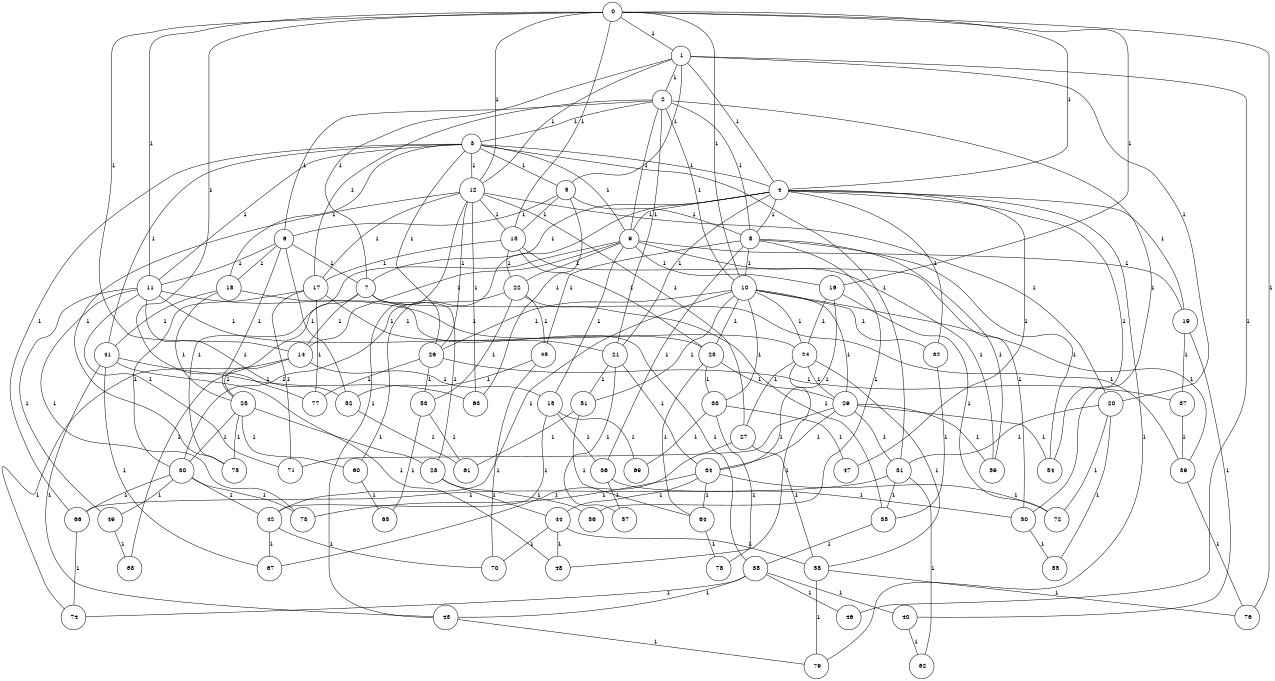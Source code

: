 graph G {
size="8.5,11;"
ratio = "expand;"
fixedsize="true;"
overlap="scale;"
node[shape=circle,width=.12,hight=.12,fontsize=12]
edge[fontsize=12]

0[label=" 0" color=black, pos="1.4659406,1.6353602!"];
1[label=" 1" color=black, pos="1.0620444,0.59573048!"];
2[label=" 2" color=black, pos="0.35181214,0.41532046!"];
3[label=" 3" color=black, pos="2.2853618,1.3914395!"];
4[label=" 4" color=black, pos="1.7503355,1.4772283!"];
5[label=" 5" color=black, pos="1.8076907,2.5366433!"];
6[label=" 6" color=black, pos="0.91104377,1.7045277!"];
7[label=" 7" color=black, pos="0.95357943,1.5400562!"];
8[label=" 8" color=black, pos="1.3397,1.6116133!"];
9[label=" 9" color=black, pos="1.3243216,1.1972992!"];
10[label=" 10" color=black, pos="1.2512117,0.76583217!"];
11[label=" 11" color=black, pos="1.9796942,1.0294235!"];
12[label=" 12" color=black, pos="1.8537786,0.14280103!"];
13[label=" 13" color=black, pos="2.998854,2.4245108!"];
14[label=" 14" color=black, pos="0.063772903,2.093975!"];
15[label=" 15" color=black, pos="2.1532077,2.4368723!"];
16[label=" 16" color=black, pos="1.8094476,1.894652!"];
17[label=" 17" color=black, pos="1.2558295,0.80990286!"];
18[label=" 18" color=black, pos="0.70457083,1.0436146!"];
19[label=" 19" color=black, pos="1.7330067,1.4142946!"];
20[label=" 20" color=black, pos="0.57968986,2.2482546!"];
21[label=" 21" color=black, pos="1.23654,1.4884415!"];
22[label=" 22" color=black, pos="0.80180403,1.3176652!"];
23[label=" 23" color=black, pos="0.2164477,0.44791935!"];
24[label=" 24" color=black, pos="0.80302316,2.1596644!"];
25[label=" 25" color=black, pos="1.4345225,2.5658938!"];
26[label=" 26" color=black, pos="1.5453023,1.8233583!"];
27[label=" 27" color=black, pos="2.6825465,2.8650944!"];
28[label=" 28" color=black, pos="1.7947486,1.8407802!"];
29[label=" 29" color=black, pos="1.7861145,1.3316014!"];
30[label=" 30" color=black, pos="2.9116383,1.5429302!"];
31[label=" 31" color=black, pos="2.4038042,0.15398126!"];
32[label=" 32" color=black, pos="2.3334208,2.26568!"];
33[label=" 33" color=black, pos="0.28321302,1.9070366!"];
34[label=" 34" color=black, pos="0.44108216,0.10682441!"];
35[label=" 35" color=black, pos="1.9680479,2.3858651!"];
36[label=" 36" color=black, pos="2.0852678,2.7940851!"];
37[label=" 37" color=black, pos="0.55586705,0.45930071!"];
38[label=" 38" color=black, pos="2.7749532,1.5955913!"];
39[label=" 39" color=black, pos="2.9930805,1.3855846!"];
40[label=" 40" color=black, pos="1.0632182,2.0944446!"];
41[label=" 41" color=black, pos="1.4828383,2.1749466!"];
42[label=" 42" color=black, pos="2.7318762,1.0475492!"];
43[label=" 43" color=black, pos="2.2536898,1.4627205!"];
44[label=" 44" color=black, pos="0.66005956,0.2103398!"];
45[label=" 45" color=black, pos="2.382492,1.6834319!"];
46[label=" 46" color=black, pos="0.67187142,2.3362025!"];
47[label=" 47" color=black, pos="0.028595737,0.99145316!"];
48[label=" 48" color=black, pos="2.3730517,2.4382452!"];
49[label=" 49" color=black, pos="1.087379,1.7798106!"];
50[label=" 50" color=black, pos="2.8949629,0.51917919!"];
51[label=" 51" color=black, pos="2.260774,1.4876102!"];
52[label=" 52" color=black, pos="0.23870523,0.1367602!"];
53[label=" 53" color=black, pos="0.36759054,0.77864247!"];
54[label=" 54" color=black, pos="1.0992153,1.7044138!"];
55[label=" 55" color=black, pos="0.83663213,0.21962504!"];
56[label=" 56" color=black, pos="1.7817648,0.065573949!"];
57[label=" 57" color=black, pos="0.27106213,2.6883989!"];
58[label=" 58" color=black, pos="1.6727443,0.31467766!"];
59[label=" 59" color=black, pos="0.18947781,1.8543519!"];
60[label=" 60" color=black, pos="2.5002379,2.0493803!"];
61[label=" 61" color=black, pos="1.8113042,1.9072904!"];
62[label=" 62" color=black, pos="0.94286775,0.038330575!"];
63[label=" 63" color=black, pos="0.30757121,2.9891838!"];
64[label=" 64" color=black, pos="1.9158259,0.95847973!"];
65[label=" 65" color=black, pos="1.9001422,0.35291303!"];
66[label=" 66" color=black, pos="1.8544568,2.5064048!"];
67[label=" 67" color=black, pos="2.4698786,1.4721176!"];
68[label=" 68" color=black, pos="0.35186871,1.837945!"];
69[label=" 69" color=black, pos="1.3495207,1.0736924!"];
70[label=" 70" color=black, pos="2.3569396,1.0718883!"];
71[label=" 71" color=black, pos="0.36997861,1.7538468!"];
72[label=" 72" color=black, pos="1.1158298,1.4726925!"];
73[label=" 73" color=black, pos="0.3592052,1.5888585!"];
74[label=" 74" color=black, pos="0.49319625,2.2575966!"];
75[label=" 75" color=black, pos="0.4560199,0.93319135!"];
76[label=" 76" color=black, pos="0.25121214,2.9710615!"];
77[label=" 77" color=black, pos="0.51637171,2.8931213!"];
78[label=" 78" color=black, pos="2.1567769,1.5378222!"];
79[label=" 79" color=black, pos="2.0260817,1.81256!"];
0--1[label="1"]
0--4[label="1"]
0--10[label="1"]
0--11[label="1"]
0--12[label="1"]
0--13[label="1"]
0--14[label="1"]
0--16[label="1"]
0--76[label="1"]
0--77[label="1"]
1--2[label="1"]
1--4[label="1"]
1--5[label="1"]
1--7[label="1"]
1--12[label="1"]
1--20[label="1"]
1--46[label="1"]
2--3[label="1"]
2--6[label="1"]
2--8[label="1"]
2--9[label="1"]
2--10[label="1"]
2--17[label="1"]
2--21[label="1"]
2--50[label="1"]
3--4[label="1"]
3--5[label="1"]
3--9[label="1"]
3--11[label="1"]
3--12[label="1"]
3--18[label="1"]
3--26[label="1"]
3--31[label="1"]
3--41[label="1"]
3--66[label="1"]
4--7[label="1"]
4--8[label="1"]
4--9[label="1"]
4--19[label="1"]
4--21[label="1"]
4--32[label="1"]
4--47[label="1"]
4--54[label="1"]
4--60[label="1"]
4--79[label="1"]
5--6[label="1"]
5--8[label="1"]
5--13[label="1"]
5--63[label="1"]
6--7[label="1"]
6--11[label="1"]
6--18[label="1"]
6--25[label="1"]
6--52[label="1"]
7--14[label="1"]
7--28[label="1"]
7--39[label="1"]
7--68[label="1"]
8--10[label="1"]
8--36[label="1"]
8--45[label="1"]
8--54[label="1"]
8--56[label="1"]
8--59[label="1"]
9--14[label="1"]
9--15[label="1"]
9--16[label="1"]
9--19[label="1"]
9--22[label="1"]
9--59[label="1"]
9--75[label="1"]
10--23[label="1"]
10--24[label="1"]
10--26[label="1"]
10--29[label="1"]
10--32[label="1"]
10--33[label="1"]
10--39[label="1"]
10--42[label="1"]
10--51[label="1"]
11--21[label="1"]
11--24[label="1"]
11--49[label="1"]
11--52[label="1"]
11--71[label="1"]
11--73[label="1"]
12--13[label="1"]
12--17[label="1"]
12--20[label="1"]
12--26[label="1"]
12--27[label="1"]
12--43[label="1"]
12--63[label="1"]
12--75[label="1"]
13--17[label="1"]
13--22[label="1"]
13--23[label="1"]
13--50[label="1"]
14--15[label="1"]
14--25[label="1"]
14--74[label="1"]
15--36[label="1"]
15--42[label="1"]
15--69[label="1"]
16--24[label="1"]
16--34[label="1"]
16--72[label="1"]
17--23[label="1"]
17--30[label="1"]
17--71[label="1"]
17--77[label="1"]
18--25[label="1"]
18--38[label="1"]
18--41[label="1"]
19--37[label="1"]
19--40[label="1"]
20--31[label="1"]
20--55[label="1"]
20--72[label="1"]
21--34[label="1"]
21--51[label="1"]
21--57[label="1"]
22--30[label="1"]
22--35[label="1"]
22--45[label="1"]
22--53[label="1"]
23--29[label="1"]
23--33[label="1"]
23--64[label="1"]
24--27[label="1"]
24--29[label="1"]
24--48[label="1"]
24--58[label="1"]
25--28[label="1"]
25--30[label="1"]
25--60[label="1"]
25--75[label="1"]
26--37[label="1"]
26--53[label="1"]
26--77[label="1"]
27--58[label="1"]
27--67[label="1"]
28--44[label="1"]
28--56[label="1"]
29--31[label="1"]
29--34[label="1"]
29--54[label="1"]
29--59[label="1"]
29--71[label="1"]
30--42[label="1"]
30--49[label="1"]
30--66[label="1"]
30--73[label="1"]
31--35[label="1"]
31--62[label="1"]
31--66[label="1"]
32--35[label="1"]
33--47[label="1"]
33--69[label="1"]
33--78[label="1"]
34--44[label="1"]
34--64[label="1"]
34--72[label="1"]
34--73[label="1"]
35--38[label="1"]
36--50[label="1"]
36--57[label="1"]
37--39[label="1"]
38--40[label="1"]
38--43[label="1"]
38--46[label="1"]
38--74[label="1"]
39--76[label="1"]
40--62[label="1"]
41--43[label="1"]
41--48[label="1"]
41--63[label="1"]
41--67[label="1"]
42--67[label="1"]
42--70[label="1"]
43--79[label="1"]
44--48[label="1"]
44--58[label="1"]
44--70[label="1"]
45--52[label="1"]
45--70[label="1"]
49--68[label="1"]
50--55[label="1"]
51--61[label="1"]
51--64[label="1"]
52--61[label="1"]
53--61[label="1"]
53--65[label="1"]
58--76[label="1"]
58--79[label="1"]
60--65[label="1"]
64--78[label="1"]
66--74[label="1"]

}
